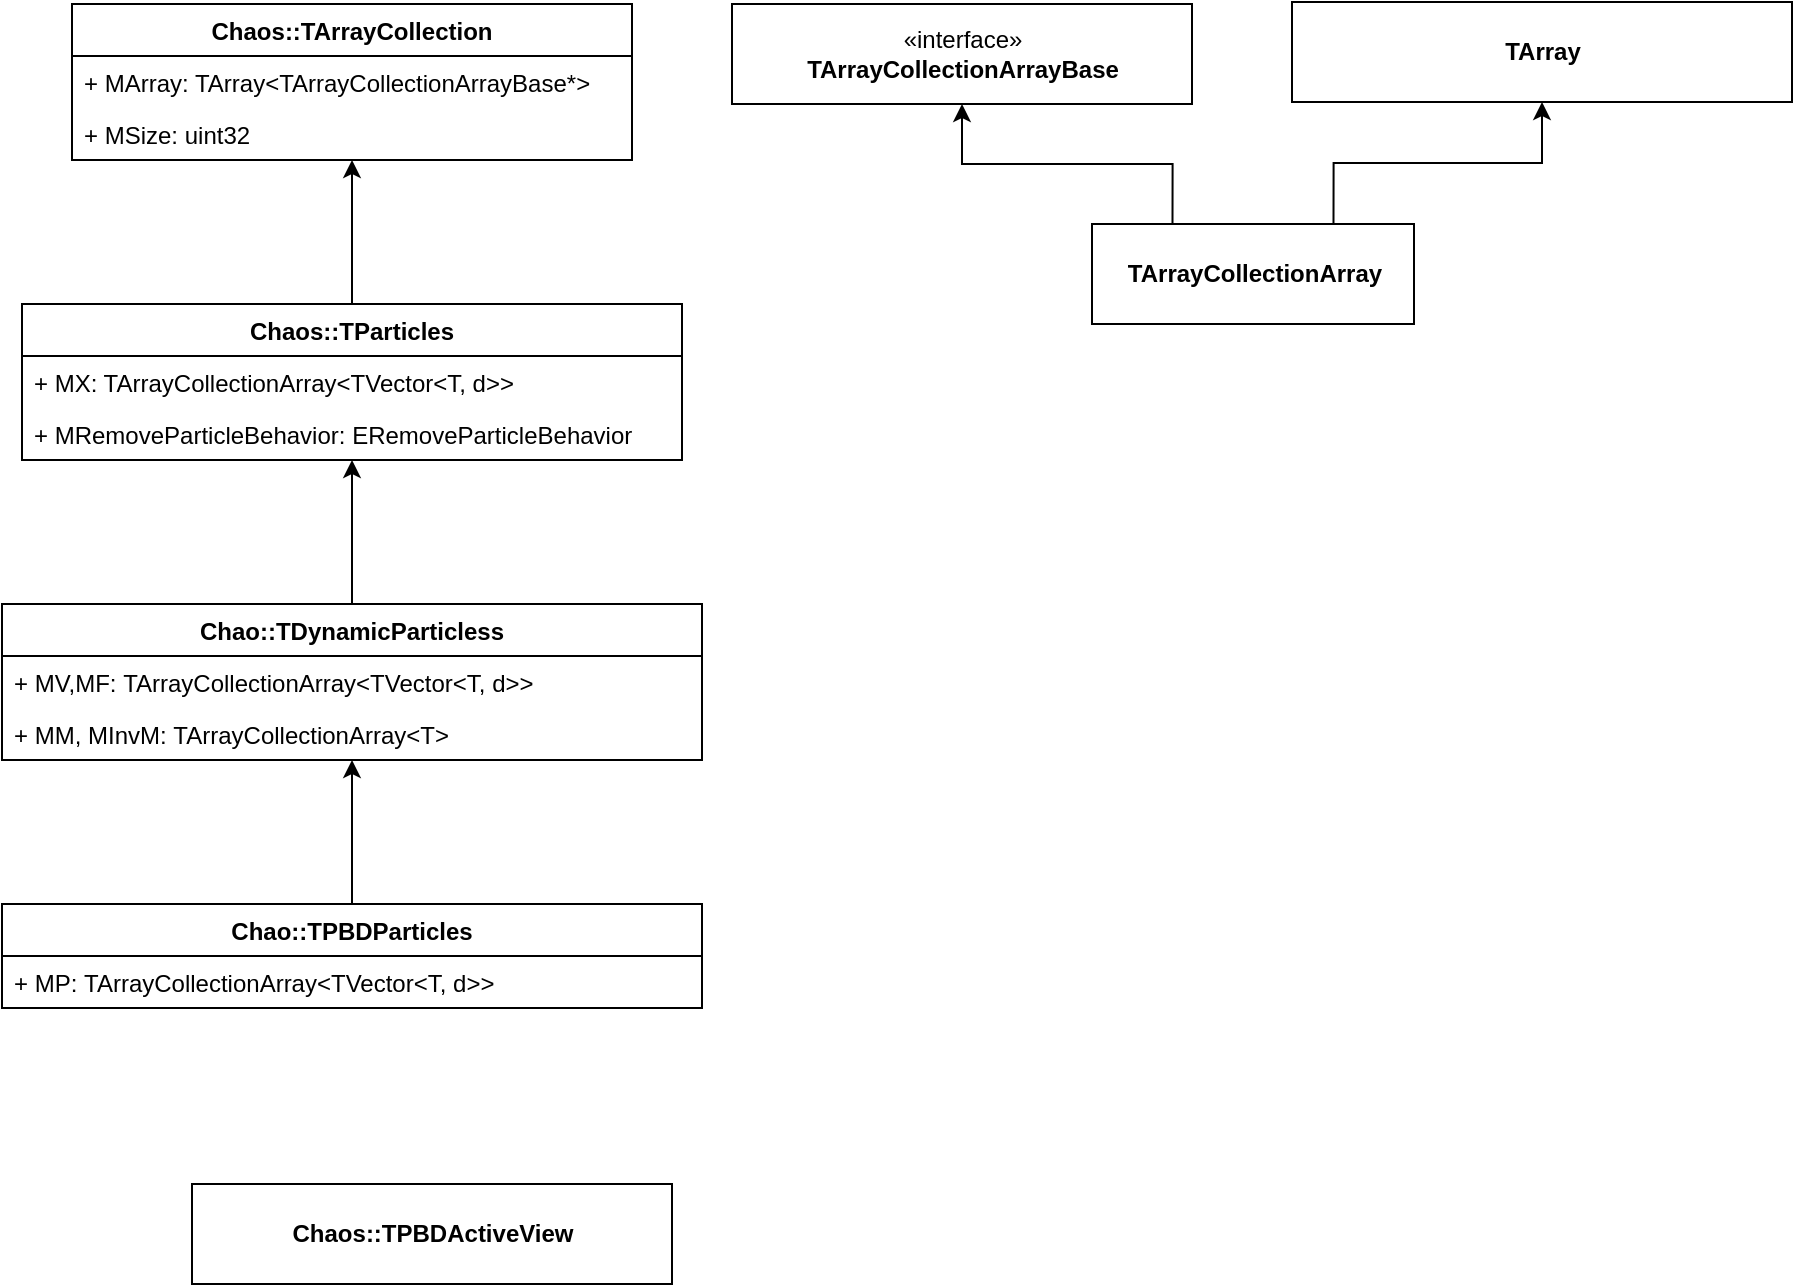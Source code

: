<mxfile version="16.6.7" type="github">
  <diagram id="C5RBs43oDa-KdzZeNtuy" name="Page-1">
    <mxGraphModel dx="1314" dy="713" grid="1" gridSize="10" guides="1" tooltips="1" connect="1" arrows="1" fold="1" page="1" pageScale="1" pageWidth="827" pageHeight="1169" math="0" shadow="0">
      <root>
        <mxCell id="WIyWlLk6GJQsqaUBKTNV-0" />
        <mxCell id="WIyWlLk6GJQsqaUBKTNV-1" parent="WIyWlLk6GJQsqaUBKTNV-0" />
        <mxCell id="l6RxTvnX577dRbKCvcGJ-1" value="«interface»&lt;br&gt;&lt;b&gt;TArrayCollectionArrayBase&lt;/b&gt;" style="html=1;" vertex="1" parent="WIyWlLk6GJQsqaUBKTNV-1">
          <mxGeometry x="380" y="150" width="230" height="50" as="geometry" />
        </mxCell>
        <mxCell id="l6RxTvnX577dRbKCvcGJ-2" value="Chaos::TArrayCollection" style="swimlane;fontStyle=1;childLayout=stackLayout;horizontal=1;startSize=26;fillColor=none;horizontalStack=0;resizeParent=1;resizeParentMax=0;resizeLast=0;collapsible=1;marginBottom=0;" vertex="1" parent="WIyWlLk6GJQsqaUBKTNV-1">
          <mxGeometry x="50" y="150" width="280" height="78" as="geometry" />
        </mxCell>
        <mxCell id="l6RxTvnX577dRbKCvcGJ-3" value="+ MArray: TArray&lt;TArrayCollectionArrayBase*&gt; " style="text;strokeColor=none;fillColor=none;align=left;verticalAlign=top;spacingLeft=4;spacingRight=4;overflow=hidden;rotatable=0;points=[[0,0.5],[1,0.5]];portConstraint=eastwest;" vertex="1" parent="l6RxTvnX577dRbKCvcGJ-2">
          <mxGeometry y="26" width="280" height="26" as="geometry" />
        </mxCell>
        <mxCell id="l6RxTvnX577dRbKCvcGJ-4" value="+ MSize: uint32" style="text;strokeColor=none;fillColor=none;align=left;verticalAlign=top;spacingLeft=4;spacingRight=4;overflow=hidden;rotatable=0;points=[[0,0.5],[1,0.5]];portConstraint=eastwest;" vertex="1" parent="l6RxTvnX577dRbKCvcGJ-2">
          <mxGeometry y="52" width="280" height="26" as="geometry" />
        </mxCell>
        <mxCell id="l6RxTvnX577dRbKCvcGJ-10" style="edgeStyle=orthogonalEdgeStyle;rounded=0;orthogonalLoop=1;jettySize=auto;html=1;exitX=0.5;exitY=0;exitDx=0;exitDy=0;" edge="1" parent="WIyWlLk6GJQsqaUBKTNV-1" source="l6RxTvnX577dRbKCvcGJ-7" target="l6RxTvnX577dRbKCvcGJ-2">
          <mxGeometry relative="1" as="geometry" />
        </mxCell>
        <mxCell id="l6RxTvnX577dRbKCvcGJ-7" value="Chaos::TParticles" style="swimlane;fontStyle=1;childLayout=stackLayout;horizontal=1;startSize=26;fillColor=none;horizontalStack=0;resizeParent=1;resizeParentMax=0;resizeLast=0;collapsible=1;marginBottom=0;" vertex="1" parent="WIyWlLk6GJQsqaUBKTNV-1">
          <mxGeometry x="25" y="300" width="330" height="78" as="geometry" />
        </mxCell>
        <mxCell id="l6RxTvnX577dRbKCvcGJ-8" value="+ MX: TArrayCollectionArray&lt;TVector&lt;T, d&gt;&gt; " style="text;strokeColor=none;fillColor=none;align=left;verticalAlign=top;spacingLeft=4;spacingRight=4;overflow=hidden;rotatable=0;points=[[0,0.5],[1,0.5]];portConstraint=eastwest;" vertex="1" parent="l6RxTvnX577dRbKCvcGJ-7">
          <mxGeometry y="26" width="330" height="26" as="geometry" />
        </mxCell>
        <mxCell id="l6RxTvnX577dRbKCvcGJ-9" value="+ MRemoveParticleBehavior: ERemoveParticleBehavior " style="text;strokeColor=none;fillColor=none;align=left;verticalAlign=top;spacingLeft=4;spacingRight=4;overflow=hidden;rotatable=0;points=[[0,0.5],[1,0.5]];portConstraint=eastwest;" vertex="1" parent="l6RxTvnX577dRbKCvcGJ-7">
          <mxGeometry y="52" width="330" height="26" as="geometry" />
        </mxCell>
        <mxCell id="l6RxTvnX577dRbKCvcGJ-18" style="edgeStyle=orthogonalEdgeStyle;rounded=0;orthogonalLoop=1;jettySize=auto;html=1;exitX=0.5;exitY=0;exitDx=0;exitDy=0;" edge="1" parent="WIyWlLk6GJQsqaUBKTNV-1" source="l6RxTvnX577dRbKCvcGJ-14" target="l6RxTvnX577dRbKCvcGJ-7">
          <mxGeometry relative="1" as="geometry" />
        </mxCell>
        <mxCell id="l6RxTvnX577dRbKCvcGJ-14" value="Chao::TDynamicParticless" style="swimlane;fontStyle=1;align=center;verticalAlign=top;childLayout=stackLayout;horizontal=1;startSize=26;horizontalStack=0;resizeParent=1;resizeParentMax=0;resizeLast=0;collapsible=1;marginBottom=0;" vertex="1" parent="WIyWlLk6GJQsqaUBKTNV-1">
          <mxGeometry x="15" y="450" width="350" height="78" as="geometry" />
        </mxCell>
        <mxCell id="l6RxTvnX577dRbKCvcGJ-15" value="+ MV,MF: TArrayCollectionArray&lt;TVector&lt;T, d&gt;&gt;" style="text;strokeColor=none;fillColor=none;align=left;verticalAlign=top;spacingLeft=4;spacingRight=4;overflow=hidden;rotatable=0;points=[[0,0.5],[1,0.5]];portConstraint=eastwest;" vertex="1" parent="l6RxTvnX577dRbKCvcGJ-14">
          <mxGeometry y="26" width="350" height="26" as="geometry" />
        </mxCell>
        <mxCell id="l6RxTvnX577dRbKCvcGJ-17" value="+ MM, MInvM: TArrayCollectionArray&lt;T&gt;" style="text;strokeColor=none;fillColor=none;align=left;verticalAlign=top;spacingLeft=4;spacingRight=4;overflow=hidden;rotatable=0;points=[[0,0.5],[1,0.5]];portConstraint=eastwest;" vertex="1" parent="l6RxTvnX577dRbKCvcGJ-14">
          <mxGeometry y="52" width="350" height="26" as="geometry" />
        </mxCell>
        <mxCell id="l6RxTvnX577dRbKCvcGJ-22" style="edgeStyle=orthogonalEdgeStyle;rounded=0;orthogonalLoop=1;jettySize=auto;html=1;exitX=0.5;exitY=0;exitDx=0;exitDy=0;" edge="1" parent="WIyWlLk6GJQsqaUBKTNV-1" source="l6RxTvnX577dRbKCvcGJ-19" target="l6RxTvnX577dRbKCvcGJ-14">
          <mxGeometry relative="1" as="geometry" />
        </mxCell>
        <mxCell id="l6RxTvnX577dRbKCvcGJ-19" value="Chao::TPBDParticles" style="swimlane;fontStyle=1;align=center;verticalAlign=top;childLayout=stackLayout;horizontal=1;startSize=26;horizontalStack=0;resizeParent=1;resizeParentMax=0;resizeLast=0;collapsible=1;marginBottom=0;" vertex="1" parent="WIyWlLk6GJQsqaUBKTNV-1">
          <mxGeometry x="15" y="600" width="350" height="52" as="geometry" />
        </mxCell>
        <mxCell id="l6RxTvnX577dRbKCvcGJ-20" value="+ MP: TArrayCollectionArray&lt;TVector&lt;T, d&gt;&gt;" style="text;strokeColor=none;fillColor=none;align=left;verticalAlign=top;spacingLeft=4;spacingRight=4;overflow=hidden;rotatable=0;points=[[0,0.5],[1,0.5]];portConstraint=eastwest;" vertex="1" parent="l6RxTvnX577dRbKCvcGJ-19">
          <mxGeometry y="26" width="350" height="26" as="geometry" />
        </mxCell>
        <mxCell id="l6RxTvnX577dRbKCvcGJ-24" value="&lt;b&gt;Chaos::TPBDActiveView&lt;/b&gt;" style="html=1;" vertex="1" parent="WIyWlLk6GJQsqaUBKTNV-1">
          <mxGeometry x="110" y="740" width="240" height="50" as="geometry" />
        </mxCell>
        <mxCell id="l6RxTvnX577dRbKCvcGJ-25" value="TArray" style="html=1;fontStyle=1" vertex="1" parent="WIyWlLk6GJQsqaUBKTNV-1">
          <mxGeometry x="660" y="149" width="250" height="50" as="geometry" />
        </mxCell>
        <mxCell id="l6RxTvnX577dRbKCvcGJ-27" style="edgeStyle=orthogonalEdgeStyle;rounded=0;orthogonalLoop=1;jettySize=auto;html=1;exitX=0.25;exitY=0;exitDx=0;exitDy=0;entryX=0.5;entryY=1;entryDx=0;entryDy=0;" edge="1" parent="WIyWlLk6GJQsqaUBKTNV-1" source="l6RxTvnX577dRbKCvcGJ-26" target="l6RxTvnX577dRbKCvcGJ-1">
          <mxGeometry relative="1" as="geometry" />
        </mxCell>
        <mxCell id="l6RxTvnX577dRbKCvcGJ-29" style="edgeStyle=orthogonalEdgeStyle;rounded=0;orthogonalLoop=1;jettySize=auto;html=1;exitX=0.75;exitY=0;exitDx=0;exitDy=0;entryX=0.5;entryY=1;entryDx=0;entryDy=0;" edge="1" parent="WIyWlLk6GJQsqaUBKTNV-1" source="l6RxTvnX577dRbKCvcGJ-26" target="l6RxTvnX577dRbKCvcGJ-25">
          <mxGeometry relative="1" as="geometry" />
        </mxCell>
        <mxCell id="l6RxTvnX577dRbKCvcGJ-26" value="TArrayCollectionArray" style="html=1;fontStyle=1" vertex="1" parent="WIyWlLk6GJQsqaUBKTNV-1">
          <mxGeometry x="560" y="260" width="161" height="50" as="geometry" />
        </mxCell>
      </root>
    </mxGraphModel>
  </diagram>
</mxfile>
